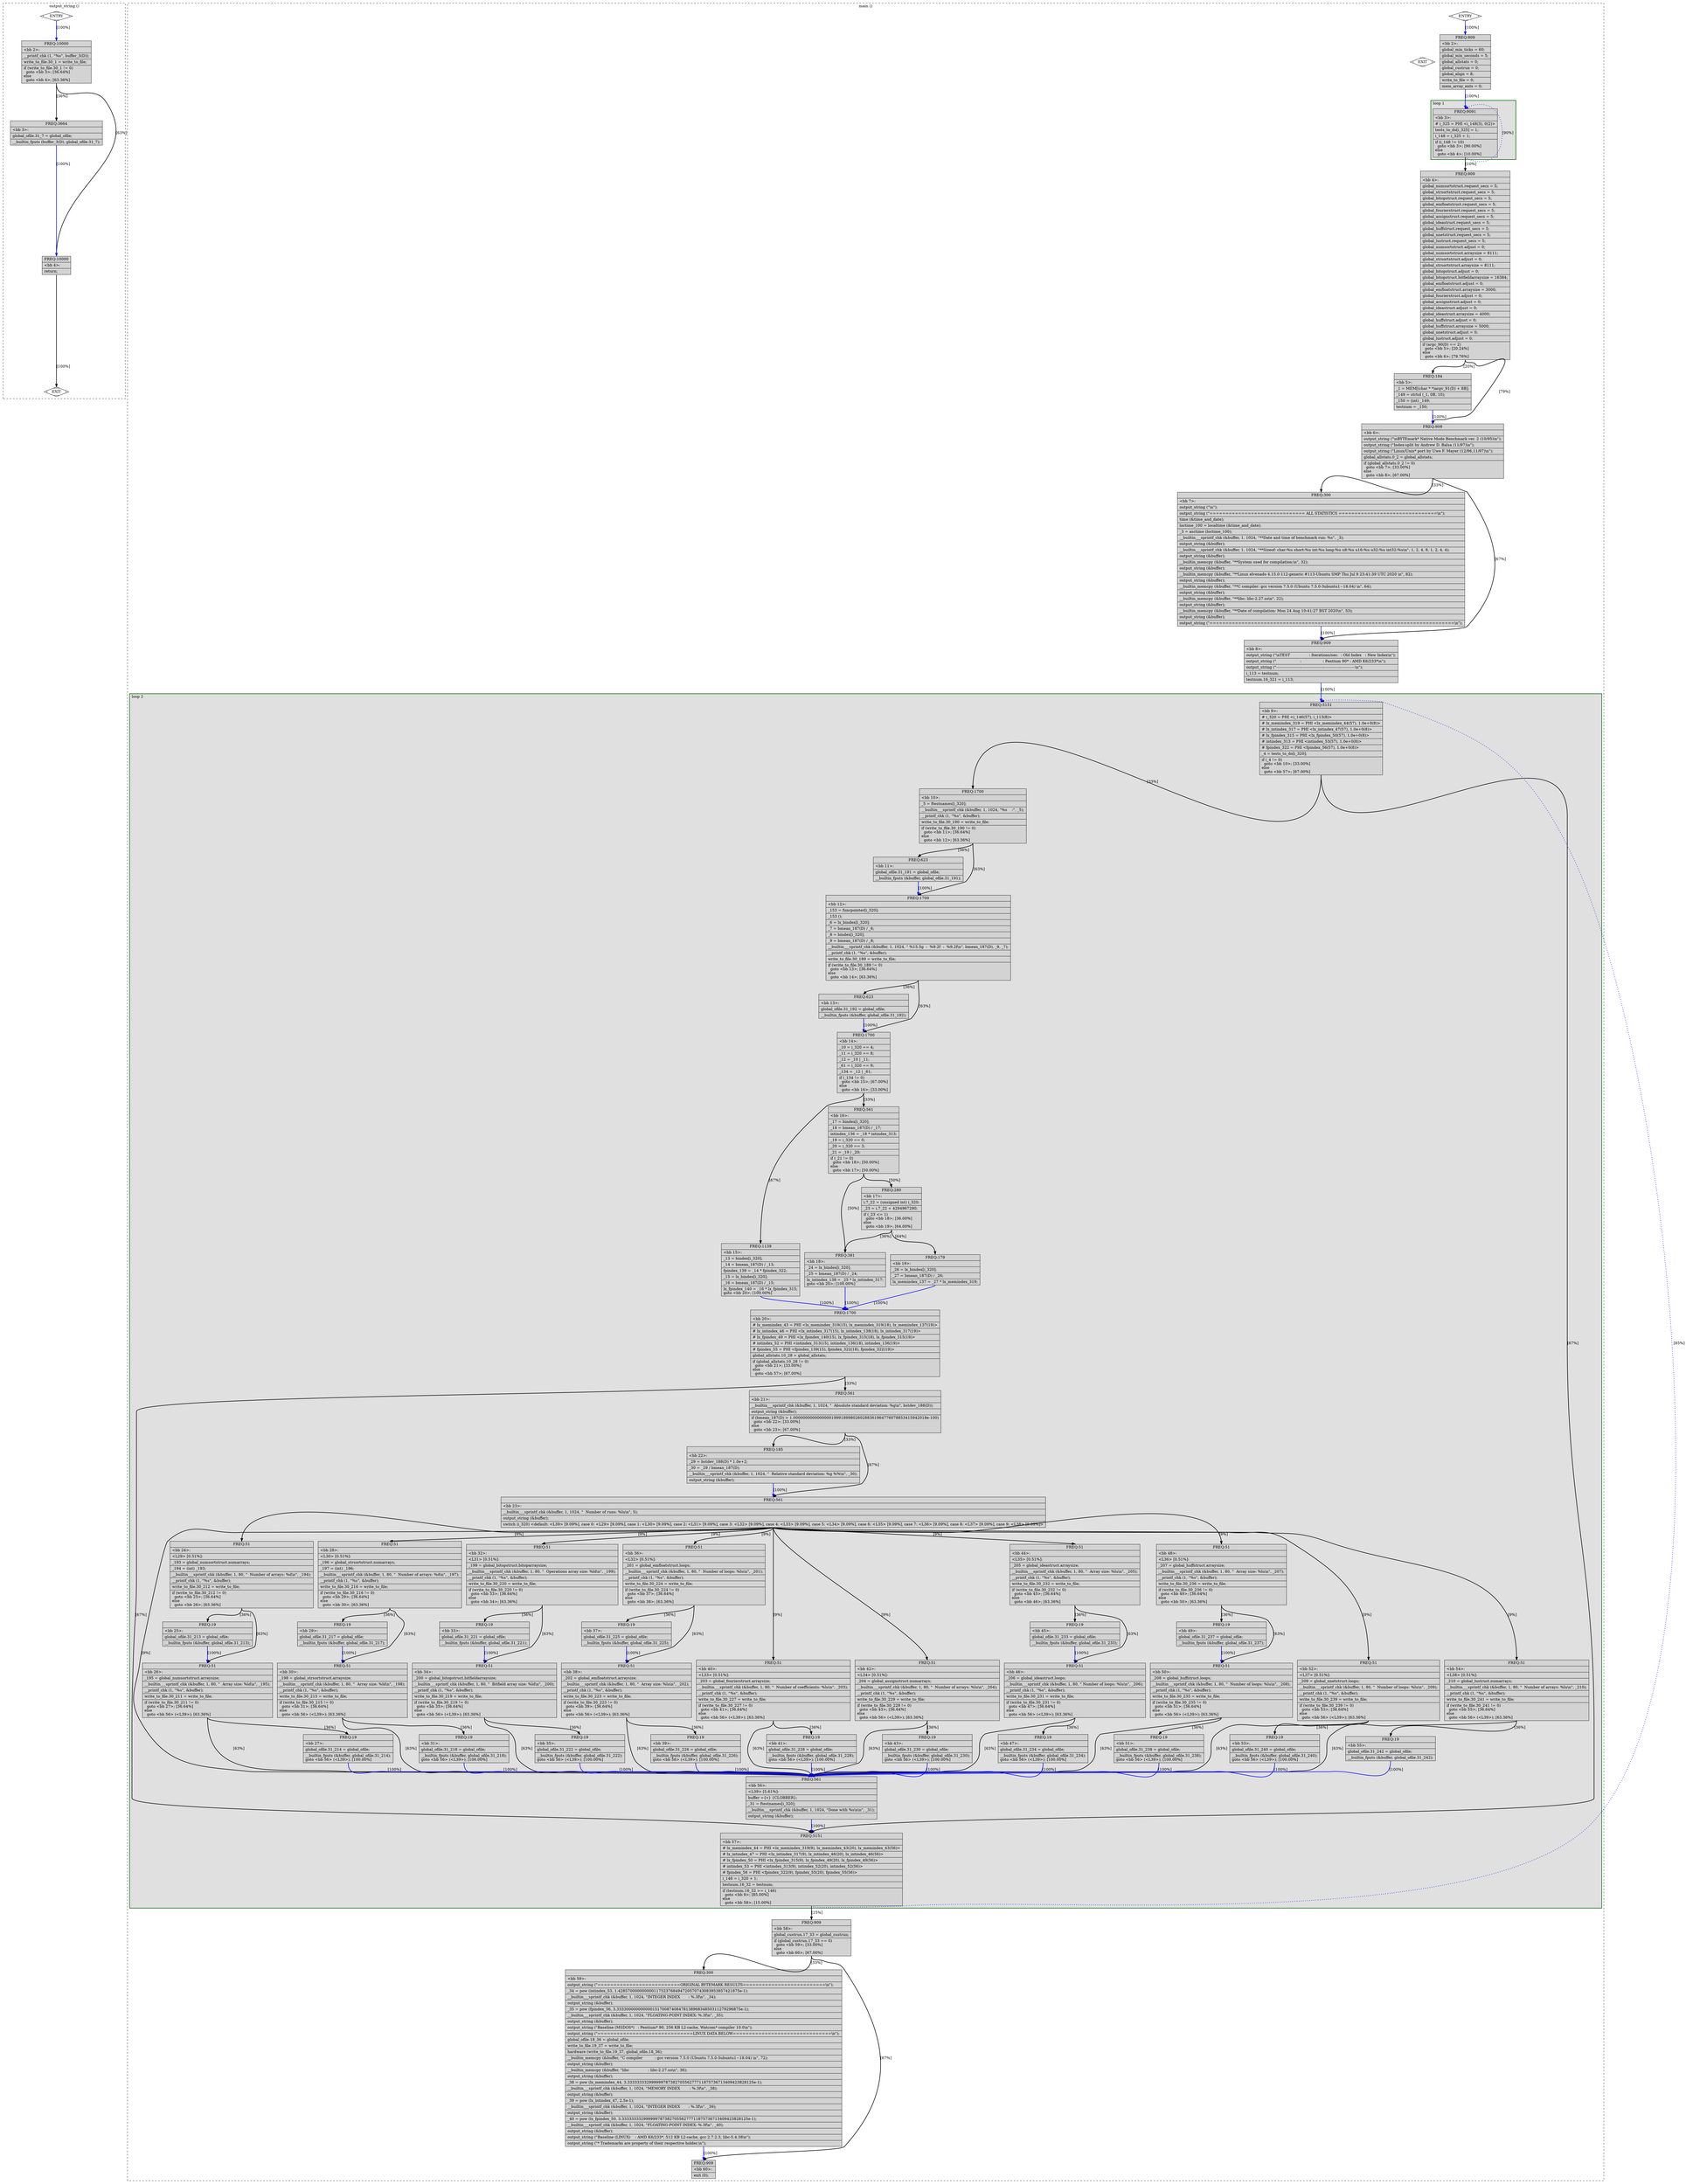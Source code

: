 digraph "nbench0.c.120t.phicprop1" {
overlap=false;
subgraph "cluster_output_string" {
	style="dashed";
	color="black";
	label="output_string ()";
	fn_64_basic_block_0 [shape=Mdiamond,style=filled,fillcolor=white,label="ENTRY"];

	fn_64_basic_block_1 [shape=Mdiamond,style=filled,fillcolor=white,label="EXIT"];

	fn_64_basic_block_2 [shape=record,style=filled,fillcolor=lightgrey,label="{ FREQ:10000 |\<bb\ 2\>:\l\
|__printf_chk\ (1,\ \"%s\",\ buffer_3(D));\l\
|write_to_file.30_1\ =\ write_to_file;\l\
|if\ (write_to_file.30_1\ !=\ 0)\l\
\ \ goto\ \<bb\ 3\>;\ [36.64%]\l\
else\l\
\ \ goto\ \<bb\ 4\>;\ [63.36%]\l\
}"];

	fn_64_basic_block_3 [shape=record,style=filled,fillcolor=lightgrey,label="{ FREQ:3664 |\<bb\ 3\>:\l\
|global_ofile.31_7\ =\ global_ofile;\l\
|__builtin_fputs\ (buffer_3(D),\ global_ofile.31_7);\l\
}"];

	fn_64_basic_block_4 [shape=record,style=filled,fillcolor=lightgrey,label="{ FREQ:10000 |\<bb\ 4\>:\l\
|return;\l\
}"];

	fn_64_basic_block_0:s -> fn_64_basic_block_2:n [style="solid,bold",color=blue,weight=100,constraint=true, label="[100%]"];
	fn_64_basic_block_2:s -> fn_64_basic_block_3:n [style="solid,bold",color=black,weight=10,constraint=true, label="[36%]"];
	fn_64_basic_block_2:s -> fn_64_basic_block_4:n [style="solid,bold",color=black,weight=10,constraint=true, label="[63%]"];
	fn_64_basic_block_3:s -> fn_64_basic_block_4:n [style="solid,bold",color=blue,weight=100,constraint=true, label="[100%]"];
	fn_64_basic_block_4:s -> fn_64_basic_block_1:n [style="solid,bold",color=black,weight=10,constraint=true, label="[100%]"];
	fn_64_basic_block_0:s -> fn_64_basic_block_1:n [style="invis",constraint=true];
}
subgraph "cluster_main" {
	style="dashed";
	color="black";
	label="main ()";
	subgraph cluster_54_2 {
	style="filled";
	color="darkgreen";
	fillcolor="grey88";
	label="loop 2";
	labeljust=l;
	penwidth=2;
	fn_54_basic_block_9 [shape=record,style=filled,fillcolor=lightgrey,label="{ FREQ:5151 |\<bb\ 9\>:\l\
|#\ i_320\ =\ PHI\ \<i_146(57),\ i_113(8)\>\l\
|#\ lx_memindex_319\ =\ PHI\ \<lx_memindex_44(57),\ 1.0e+0(8)\>\l\
|#\ lx_intindex_317\ =\ PHI\ \<lx_intindex_47(57),\ 1.0e+0(8)\>\l\
|#\ lx_fpindex_315\ =\ PHI\ \<lx_fpindex_50(57),\ 1.0e+0(8)\>\l\
|#\ intindex_313\ =\ PHI\ \<intindex_53(57),\ 1.0e+0(8)\>\l\
|#\ fpindex_322\ =\ PHI\ \<fpindex_56(57),\ 1.0e+0(8)\>\l\
|_4\ =\ tests_to_do[i_320];\l\
|if\ (_4\ !=\ 0)\l\
\ \ goto\ \<bb\ 10\>;\ [33.00%]\l\
else\l\
\ \ goto\ \<bb\ 57\>;\ [67.00%]\l\
}"];

	fn_54_basic_block_10 [shape=record,style=filled,fillcolor=lightgrey,label="{ FREQ:1700 |\<bb\ 10\>:\l\
|_5\ =\ ftestnames[i_320];\l\
|__builtin___sprintf_chk\ (&buffer,\ 1,\ 1024,\ \"%s\ \ \ \ :\",\ _5);\l\
|__printf_chk\ (1,\ \"%s\",\ &buffer);\l\
|write_to_file.30_190\ =\ write_to_file;\l\
|if\ (write_to_file.30_190\ !=\ 0)\l\
\ \ goto\ \<bb\ 11\>;\ [36.64%]\l\
else\l\
\ \ goto\ \<bb\ 12\>;\ [63.36%]\l\
}"];

	fn_54_basic_block_57 [shape=record,style=filled,fillcolor=lightgrey,label="{ FREQ:5151 |\<bb\ 57\>:\l\
|#\ lx_memindex_44\ =\ PHI\ \<lx_memindex_319(9),\ lx_memindex_43(20),\ lx_memindex_43(56)\>\l\
|#\ lx_intindex_47\ =\ PHI\ \<lx_intindex_317(9),\ lx_intindex_46(20),\ lx_intindex_46(56)\>\l\
|#\ lx_fpindex_50\ =\ PHI\ \<lx_fpindex_315(9),\ lx_fpindex_49(20),\ lx_fpindex_49(56)\>\l\
|#\ intindex_53\ =\ PHI\ \<intindex_313(9),\ intindex_52(20),\ intindex_52(56)\>\l\
|#\ fpindex_56\ =\ PHI\ \<fpindex_322(9),\ fpindex_55(20),\ fpindex_55(56)\>\l\
|i_146\ =\ i_320\ +\ 1;\l\
|testnum.16_32\ =\ testnum;\l\
|if\ (testnum.16_32\ \>=\ i_146)\l\
\ \ goto\ \<bb\ 9\>;\ [85.00%]\l\
else\l\
\ \ goto\ \<bb\ 58\>;\ [15.00%]\l\
}"];

	fn_54_basic_block_11 [shape=record,style=filled,fillcolor=lightgrey,label="{ FREQ:623 |\<bb\ 11\>:\l\
|global_ofile.31_191\ =\ global_ofile;\l\
|__builtin_fputs\ (&buffer,\ global_ofile.31_191);\l\
}"];

	fn_54_basic_block_12 [shape=record,style=filled,fillcolor=lightgrey,label="{ FREQ:1700 |\<bb\ 12\>:\l\
|_153\ =\ funcpointer[i_320];\l\
|_153\ ();\l\
|_6\ =\ lx_bindex[i_320];\l\
|_7\ =\ bmean_187(D)\ /\ _6;\l\
|_8\ =\ bindex[i_320];\l\
|_9\ =\ bmean_187(D)\ /\ _8;\l\
|__builtin___sprintf_chk\ (&buffer,\ 1,\ 1024,\ \"\ %15.5g\ \ :\ \ %9.2f\ \ :\ \ %9.2f\\n\",\ bmean_187(D),\ _9,\ _7);\l\
|__printf_chk\ (1,\ \"%s\",\ &buffer);\l\
|write_to_file.30_189\ =\ write_to_file;\l\
|if\ (write_to_file.30_189\ !=\ 0)\l\
\ \ goto\ \<bb\ 13\>;\ [36.64%]\l\
else\l\
\ \ goto\ \<bb\ 14\>;\ [63.36%]\l\
}"];

	fn_54_basic_block_13 [shape=record,style=filled,fillcolor=lightgrey,label="{ FREQ:623 |\<bb\ 13\>:\l\
|global_ofile.31_192\ =\ global_ofile;\l\
|__builtin_fputs\ (&buffer,\ global_ofile.31_192);\l\
}"];

	fn_54_basic_block_14 [shape=record,style=filled,fillcolor=lightgrey,label="{ FREQ:1700 |\<bb\ 14\>:\l\
|_10\ =\ i_320\ ==\ 4;\l\
|_11\ =\ i_320\ ==\ 8;\l\
|_12\ =\ _10\ \|\ _11;\l\
|_61\ =\ i_320\ ==\ 9;\l\
|_134\ =\ _12\ \|\ _61;\l\
|if\ (_134\ !=\ 0)\l\
\ \ goto\ \<bb\ 15\>;\ [67.00%]\l\
else\l\
\ \ goto\ \<bb\ 16\>;\ [33.00%]\l\
}"];

	fn_54_basic_block_15 [shape=record,style=filled,fillcolor=lightgrey,label="{ FREQ:1139 |\<bb\ 15\>:\l\
|_13\ =\ bindex[i_320];\l\
|_14\ =\ bmean_187(D)\ /\ _13;\l\
|fpindex_139\ =\ _14\ *\ fpindex_322;\l\
|_15\ =\ lx_bindex[i_320];\l\
|_16\ =\ bmean_187(D)\ /\ _15;\l\
|lx_fpindex_140\ =\ _16\ *\ lx_fpindex_315;\l\
goto\ \<bb\ 20\>;\ [100.00%]\l\
}"];

	fn_54_basic_block_16 [shape=record,style=filled,fillcolor=lightgrey,label="{ FREQ:561 |\<bb\ 16\>:\l\
|_17\ =\ bindex[i_320];\l\
|_18\ =\ bmean_187(D)\ /\ _17;\l\
|intindex_136\ =\ _18\ *\ intindex_313;\l\
|_19\ =\ i_320\ ==\ 0;\l\
|_20\ =\ i_320\ ==\ 3;\l\
|_21\ =\ _19\ \|\ _20;\l\
|if\ (_21\ !=\ 0)\l\
\ \ goto\ \<bb\ 18\>;\ [50.00%]\l\
else\l\
\ \ goto\ \<bb\ 17\>;\ [50.00%]\l\
}"];

	fn_54_basic_block_20 [shape=record,style=filled,fillcolor=lightgrey,label="{ FREQ:1700 |\<bb\ 20\>:\l\
|#\ lx_memindex_43\ =\ PHI\ \<lx_memindex_319(15),\ lx_memindex_319(18),\ lx_memindex_137(19)\>\l\
|#\ lx_intindex_46\ =\ PHI\ \<lx_intindex_317(15),\ lx_intindex_138(18),\ lx_intindex_317(19)\>\l\
|#\ lx_fpindex_49\ =\ PHI\ \<lx_fpindex_140(15),\ lx_fpindex_315(18),\ lx_fpindex_315(19)\>\l\
|#\ intindex_52\ =\ PHI\ \<intindex_313(15),\ intindex_136(18),\ intindex_136(19)\>\l\
|#\ fpindex_55\ =\ PHI\ \<fpindex_139(15),\ fpindex_322(18),\ fpindex_322(19)\>\l\
|global_allstats.10_28\ =\ global_allstats;\l\
|if\ (global_allstats.10_28\ !=\ 0)\l\
\ \ goto\ \<bb\ 21\>;\ [33.00%]\l\
else\l\
\ \ goto\ \<bb\ 57\>;\ [67.00%]\l\
}"];

	fn_54_basic_block_18 [shape=record,style=filled,fillcolor=lightgrey,label="{ FREQ:381 |\<bb\ 18\>:\l\
|_24\ =\ lx_bindex[i_320];\l\
|_25\ =\ bmean_187(D)\ /\ _24;\l\
|lx_intindex_138\ =\ _25\ *\ lx_intindex_317;\l\
goto\ \<bb\ 20\>;\ [100.00%]\l\
}"];

	fn_54_basic_block_17 [shape=record,style=filled,fillcolor=lightgrey,label="{ FREQ:280 |\<bb\ 17\>:\l\
|i.7_22\ =\ (unsigned\ int)\ i_320;\l\
|_23\ =\ i.7_22\ +\ 4294967290;\l\
|if\ (_23\ \<=\ 1)\l\
\ \ goto\ \<bb\ 18\>;\ [36.00%]\l\
else\l\
\ \ goto\ \<bb\ 19\>;\ [64.00%]\l\
}"];

	fn_54_basic_block_21 [shape=record,style=filled,fillcolor=lightgrey,label="{ FREQ:561 |\<bb\ 21\>:\l\
|__builtin___sprintf_chk\ (&buffer,\ 1,\ 1024,\ \"\ \ Absolute\ standard\ deviation:\ %g\\n\",\ bstdev_188(D));\l\
|output_string\ (&buffer);\l\
|if\ (bmean_187(D)\ \>\ 1.00000000000000001999189980260288361964776078853415942018e-100)\l\
\ \ goto\ \<bb\ 22\>;\ [33.00%]\l\
else\l\
\ \ goto\ \<bb\ 23\>;\ [67.00%]\l\
}"];

	fn_54_basic_block_19 [shape=record,style=filled,fillcolor=lightgrey,label="{ FREQ:179 |\<bb\ 19\>:\l\
|_26\ =\ lx_bindex[i_320];\l\
|_27\ =\ bmean_187(D)\ /\ _26;\l\
|lx_memindex_137\ =\ _27\ *\ lx_memindex_319;\l\
}"];

	fn_54_basic_block_22 [shape=record,style=filled,fillcolor=lightgrey,label="{ FREQ:185 |\<bb\ 22\>:\l\
|_29\ =\ bstdev_188(D)\ *\ 1.0e+2;\l\
|_30\ =\ _29\ /\ bmean_187(D);\l\
|__builtin___sprintf_chk\ (&buffer,\ 1,\ 1024,\ \"\ \ Relative\ standard\ deviation:\ %g\ %%\\n\",\ _30);\l\
|output_string\ (&buffer);\l\
}"];

	fn_54_basic_block_23 [shape=record,style=filled,fillcolor=lightgrey,label="{ FREQ:561 |\<bb\ 23\>:\l\
|__builtin___sprintf_chk\ (&buffer,\ 1,\ 1024,\ \"\ \ Number\ of\ runs:\ %lu\\n\",\ 5);\l\
|output_string\ (&buffer);\l\
|switch\ (i_320)\ \<default:\ \<L39\>\ [9.09%],\ case\ 0:\ \<L29\>\ [9.09%],\ case\ 1:\ \<L30\>\ [9.09%],\ case\ 2:\ \<L31\>\ [9.09%],\ case\ 3:\ \<L32\>\ [9.09%],\ case\ 4:\ \<L33\>\ [9.09%],\ case\ 5:\ \<L34\>\ [9.09%],\ case\ 6:\ \<L35\>\ [9.09%],\ case\ 7:\ \<L36\>\ [9.09%],\ case\ 8:\ \<L37\>\ [9.09%],\ case\ 9:\ \<L38\>\ [9.09%]\>\l\
}"];

	fn_54_basic_block_56 [shape=record,style=filled,fillcolor=lightgrey,label="{ FREQ:561 |\<bb\ 56\>:\l\
|\<L39\>\ [5.61%]:\l\
|buffer\ =\{v\}\ \{CLOBBER\};\l\
|_31\ =\ ftestnames[i_320];\l\
|__builtin___sprintf_chk\ (&buffer,\ 1,\ 1024,\ \"Done\ with\ %s\\n\\n\",\ _31);\l\
|output_string\ (&buffer);\l\
}"];

	fn_54_basic_block_24 [shape=record,style=filled,fillcolor=lightgrey,label="{ FREQ:51 |\<bb\ 24\>:\l\
|\<L29\>\ [0.51%]:\l\
|_193\ =\ global_numsortstruct.numarrays;\l\
|_194\ =\ (int)\ _193;\l\
|__builtin___sprintf_chk\ (&buffer,\ 1,\ 80,\ \"\ \ Number\ of\ arrays:\ %d\\n\",\ _194);\l\
|__printf_chk\ (1,\ \"%s\",\ &buffer);\l\
|write_to_file.30_212\ =\ write_to_file;\l\
|if\ (write_to_file.30_212\ !=\ 0)\l\
\ \ goto\ \<bb\ 25\>;\ [36.64%]\l\
else\l\
\ \ goto\ \<bb\ 26\>;\ [63.36%]\l\
}"];

	fn_54_basic_block_28 [shape=record,style=filled,fillcolor=lightgrey,label="{ FREQ:51 |\<bb\ 28\>:\l\
|\<L30\>\ [0.51%]:\l\
|_196\ =\ global_strsortstruct.numarrays;\l\
|_197\ =\ (int)\ _196;\l\
|__builtin___sprintf_chk\ (&buffer,\ 1,\ 80,\ \"\ \ Number\ of\ arrays:\ %d\\n\",\ _197);\l\
|__printf_chk\ (1,\ \"%s\",\ &buffer);\l\
|write_to_file.30_216\ =\ write_to_file;\l\
|if\ (write_to_file.30_216\ !=\ 0)\l\
\ \ goto\ \<bb\ 29\>;\ [36.64%]\l\
else\l\
\ \ goto\ \<bb\ 30\>;\ [63.36%]\l\
}"];

	fn_54_basic_block_32 [shape=record,style=filled,fillcolor=lightgrey,label="{ FREQ:51 |\<bb\ 32\>:\l\
|\<L31\>\ [0.51%]:\l\
|_199\ =\ global_bitopstruct.bitoparraysize;\l\
|__builtin___sprintf_chk\ (&buffer,\ 1,\ 80,\ \"\ \ Operations\ array\ size:\ %ld\\n\",\ _199);\l\
|__printf_chk\ (1,\ \"%s\",\ &buffer);\l\
|write_to_file.30_220\ =\ write_to_file;\l\
|if\ (write_to_file.30_220\ !=\ 0)\l\
\ \ goto\ \<bb\ 33\>;\ [36.64%]\l\
else\l\
\ \ goto\ \<bb\ 34\>;\ [63.36%]\l\
}"];

	fn_54_basic_block_36 [shape=record,style=filled,fillcolor=lightgrey,label="{ FREQ:51 |\<bb\ 36\>:\l\
|\<L32\>\ [0.51%]:\l\
|_201\ =\ global_emfloatstruct.loops;\l\
|__builtin___sprintf_chk\ (&buffer,\ 1,\ 80,\ \"\ \ Number\ of\ loops:\ %lu\\n\",\ _201);\l\
|__printf_chk\ (1,\ \"%s\",\ &buffer);\l\
|write_to_file.30_224\ =\ write_to_file;\l\
|if\ (write_to_file.30_224\ !=\ 0)\l\
\ \ goto\ \<bb\ 37\>;\ [36.64%]\l\
else\l\
\ \ goto\ \<bb\ 38\>;\ [63.36%]\l\
}"];

	fn_54_basic_block_40 [shape=record,style=filled,fillcolor=lightgrey,label="{ FREQ:51 |\<bb\ 40\>:\l\
|\<L33\>\ [0.51%]:\l\
|_203\ =\ global_fourierstruct.arraysize;\l\
|__builtin___sprintf_chk\ (&buffer,\ 1,\ 80,\ \"\ \ Number\ of\ coefficients:\ %lu\\n\",\ _203);\l\
|__printf_chk\ (1,\ \"%s\",\ &buffer);\l\
|write_to_file.30_227\ =\ write_to_file;\l\
|if\ (write_to_file.30_227\ !=\ 0)\l\
\ \ goto\ \<bb\ 41\>;\ [36.64%]\l\
else\l\
\ \ goto\ \<bb\ 56\>\ (\<L39\>);\ [63.36%]\l\
}"];

	fn_54_basic_block_42 [shape=record,style=filled,fillcolor=lightgrey,label="{ FREQ:51 |\<bb\ 42\>:\l\
|\<L34\>\ [0.51%]:\l\
|_204\ =\ global_assignstruct.numarrays;\l\
|__builtin___sprintf_chk\ (&buffer,\ 1,\ 80,\ \"\ \ Number\ of\ arrays:\ %lu\\n\",\ _204);\l\
|__printf_chk\ (1,\ \"%s\",\ &buffer);\l\
|write_to_file.30_229\ =\ write_to_file;\l\
|if\ (write_to_file.30_229\ !=\ 0)\l\
\ \ goto\ \<bb\ 43\>;\ [36.64%]\l\
else\l\
\ \ goto\ \<bb\ 56\>\ (\<L39\>);\ [63.36%]\l\
}"];

	fn_54_basic_block_44 [shape=record,style=filled,fillcolor=lightgrey,label="{ FREQ:51 |\<bb\ 44\>:\l\
|\<L35\>\ [0.51%]:\l\
|_205\ =\ global_ideastruct.arraysize;\l\
|__builtin___sprintf_chk\ (&buffer,\ 1,\ 80,\ \"\ \ Array\ size:\ %lu\\n\",\ _205);\l\
|__printf_chk\ (1,\ \"%s\",\ &buffer);\l\
|write_to_file.30_232\ =\ write_to_file;\l\
|if\ (write_to_file.30_232\ !=\ 0)\l\
\ \ goto\ \<bb\ 45\>;\ [36.64%]\l\
else\l\
\ \ goto\ \<bb\ 46\>;\ [63.36%]\l\
}"];

	fn_54_basic_block_48 [shape=record,style=filled,fillcolor=lightgrey,label="{ FREQ:51 |\<bb\ 48\>:\l\
|\<L36\>\ [0.51%]:\l\
|_207\ =\ global_huffstruct.arraysize;\l\
|__builtin___sprintf_chk\ (&buffer,\ 1,\ 80,\ \"\ \ Array\ size:\ %lu\\n\",\ _207);\l\
|__printf_chk\ (1,\ \"%s\",\ &buffer);\l\
|write_to_file.30_236\ =\ write_to_file;\l\
|if\ (write_to_file.30_236\ !=\ 0)\l\
\ \ goto\ \<bb\ 49\>;\ [36.64%]\l\
else\l\
\ \ goto\ \<bb\ 50\>;\ [63.36%]\l\
}"];

	fn_54_basic_block_52 [shape=record,style=filled,fillcolor=lightgrey,label="{ FREQ:51 |\<bb\ 52\>:\l\
|\<L37\>\ [0.51%]:\l\
|_209\ =\ global_nnetstruct.loops;\l\
|__builtin___sprintf_chk\ (&buffer,\ 1,\ 80,\ \"\ \ Number\ of\ loops:\ %lu\\n\",\ _209);\l\
|__printf_chk\ (1,\ \"%s\",\ &buffer);\l\
|write_to_file.30_239\ =\ write_to_file;\l\
|if\ (write_to_file.30_239\ !=\ 0)\l\
\ \ goto\ \<bb\ 53\>;\ [36.64%]\l\
else\l\
\ \ goto\ \<bb\ 56\>\ (\<L39\>);\ [63.36%]\l\
}"];

	fn_54_basic_block_54 [shape=record,style=filled,fillcolor=lightgrey,label="{ FREQ:51 |\<bb\ 54\>:\l\
|\<L38\>\ [0.51%]:\l\
|_210\ =\ global_lustruct.numarrays;\l\
|__builtin___sprintf_chk\ (&buffer,\ 1,\ 80,\ \"\ \ Number\ of\ arrays:\ %lu\\n\",\ _210);\l\
|__printf_chk\ (1,\ \"%s\",\ &buffer);\l\
|write_to_file.30_241\ =\ write_to_file;\l\
|if\ (write_to_file.30_241\ !=\ 0)\l\
\ \ goto\ \<bb\ 55\>;\ [36.64%]\l\
else\l\
\ \ goto\ \<bb\ 56\>\ (\<L39\>);\ [63.36%]\l\
}"];

	fn_54_basic_block_25 [shape=record,style=filled,fillcolor=lightgrey,label="{ FREQ:19 |\<bb\ 25\>:\l\
|global_ofile.31_213\ =\ global_ofile;\l\
|__builtin_fputs\ (&buffer,\ global_ofile.31_213);\l\
}"];

	fn_54_basic_block_26 [shape=record,style=filled,fillcolor=lightgrey,label="{ FREQ:51 |\<bb\ 26\>:\l\
|_195\ =\ global_numsortstruct.arraysize;\l\
|__builtin___sprintf_chk\ (&buffer,\ 1,\ 80,\ \"\ \ Array\ size:\ %ld\\n\",\ _195);\l\
|__printf_chk\ (1,\ \"%s\",\ &buffer);\l\
|write_to_file.30_211\ =\ write_to_file;\l\
|if\ (write_to_file.30_211\ !=\ 0)\l\
\ \ goto\ \<bb\ 27\>;\ [36.64%]\l\
else\l\
\ \ goto\ \<bb\ 56\>\ (\<L39\>);\ [63.36%]\l\
}"];

	fn_54_basic_block_29 [shape=record,style=filled,fillcolor=lightgrey,label="{ FREQ:19 |\<bb\ 29\>:\l\
|global_ofile.31_217\ =\ global_ofile;\l\
|__builtin_fputs\ (&buffer,\ global_ofile.31_217);\l\
}"];

	fn_54_basic_block_30 [shape=record,style=filled,fillcolor=lightgrey,label="{ FREQ:51 |\<bb\ 30\>:\l\
|_198\ =\ global_strsortstruct.arraysize;\l\
|__builtin___sprintf_chk\ (&buffer,\ 1,\ 80,\ \"\ \ Array\ size:\ %ld\\n\",\ _198);\l\
|__printf_chk\ (1,\ \"%s\",\ &buffer);\l\
|write_to_file.30_215\ =\ write_to_file;\l\
|if\ (write_to_file.30_215\ !=\ 0)\l\
\ \ goto\ \<bb\ 31\>;\ [36.64%]\l\
else\l\
\ \ goto\ \<bb\ 56\>\ (\<L39\>);\ [63.36%]\l\
}"];

	fn_54_basic_block_33 [shape=record,style=filled,fillcolor=lightgrey,label="{ FREQ:19 |\<bb\ 33\>:\l\
|global_ofile.31_221\ =\ global_ofile;\l\
|__builtin_fputs\ (&buffer,\ global_ofile.31_221);\l\
}"];

	fn_54_basic_block_34 [shape=record,style=filled,fillcolor=lightgrey,label="{ FREQ:51 |\<bb\ 34\>:\l\
|_200\ =\ global_bitopstruct.bitfieldarraysize;\l\
|__builtin___sprintf_chk\ (&buffer,\ 1,\ 80,\ \"\ \ Bitfield\ array\ size:\ %ld\\n\",\ _200);\l\
|__printf_chk\ (1,\ \"%s\",\ &buffer);\l\
|write_to_file.30_219\ =\ write_to_file;\l\
|if\ (write_to_file.30_219\ !=\ 0)\l\
\ \ goto\ \<bb\ 35\>;\ [36.64%]\l\
else\l\
\ \ goto\ \<bb\ 56\>\ (\<L39\>);\ [63.36%]\l\
}"];

	fn_54_basic_block_37 [shape=record,style=filled,fillcolor=lightgrey,label="{ FREQ:19 |\<bb\ 37\>:\l\
|global_ofile.31_225\ =\ global_ofile;\l\
|__builtin_fputs\ (&buffer,\ global_ofile.31_225);\l\
}"];

	fn_54_basic_block_38 [shape=record,style=filled,fillcolor=lightgrey,label="{ FREQ:51 |\<bb\ 38\>:\l\
|_202\ =\ global_emfloatstruct.arraysize;\l\
|__builtin___sprintf_chk\ (&buffer,\ 1,\ 80,\ \"\ \ Array\ size:\ %lu\\n\",\ _202);\l\
|__printf_chk\ (1,\ \"%s\",\ &buffer);\l\
|write_to_file.30_223\ =\ write_to_file;\l\
|if\ (write_to_file.30_223\ !=\ 0)\l\
\ \ goto\ \<bb\ 39\>;\ [36.64%]\l\
else\l\
\ \ goto\ \<bb\ 56\>\ (\<L39\>);\ [63.36%]\l\
}"];

	fn_54_basic_block_41 [shape=record,style=filled,fillcolor=lightgrey,label="{ FREQ:19 |\<bb\ 41\>:\l\
|global_ofile.31_228\ =\ global_ofile;\l\
|__builtin_fputs\ (&buffer,\ global_ofile.31_228);\l\
goto\ \<bb\ 56\>\ (\<L39\>);\ [100.00%]\l\
}"];

	fn_54_basic_block_43 [shape=record,style=filled,fillcolor=lightgrey,label="{ FREQ:19 |\<bb\ 43\>:\l\
|global_ofile.31_230\ =\ global_ofile;\l\
|__builtin_fputs\ (&buffer,\ global_ofile.31_230);\l\
goto\ \<bb\ 56\>\ (\<L39\>);\ [100.00%]\l\
}"];

	fn_54_basic_block_45 [shape=record,style=filled,fillcolor=lightgrey,label="{ FREQ:19 |\<bb\ 45\>:\l\
|global_ofile.31_233\ =\ global_ofile;\l\
|__builtin_fputs\ (&buffer,\ global_ofile.31_233);\l\
}"];

	fn_54_basic_block_46 [shape=record,style=filled,fillcolor=lightgrey,label="{ FREQ:51 |\<bb\ 46\>:\l\
|_206\ =\ global_ideastruct.loops;\l\
|__builtin___sprintf_chk\ (&buffer,\ 1,\ 80,\ \"\ Number\ of\ loops:\ %lu\\n\",\ _206);\l\
|__printf_chk\ (1,\ \"%s\",\ &buffer);\l\
|write_to_file.30_231\ =\ write_to_file;\l\
|if\ (write_to_file.30_231\ !=\ 0)\l\
\ \ goto\ \<bb\ 47\>;\ [36.64%]\l\
else\l\
\ \ goto\ \<bb\ 56\>\ (\<L39\>);\ [63.36%]\l\
}"];

	fn_54_basic_block_49 [shape=record,style=filled,fillcolor=lightgrey,label="{ FREQ:19 |\<bb\ 49\>:\l\
|global_ofile.31_237\ =\ global_ofile;\l\
|__builtin_fputs\ (&buffer,\ global_ofile.31_237);\l\
}"];

	fn_54_basic_block_50 [shape=record,style=filled,fillcolor=lightgrey,label="{ FREQ:51 |\<bb\ 50\>:\l\
|_208\ =\ global_huffstruct.loops;\l\
|__builtin___sprintf_chk\ (&buffer,\ 1,\ 80,\ \"\ \ Number\ of\ loops:\ %lu\\n\",\ _208);\l\
|__printf_chk\ (1,\ \"%s\",\ &buffer);\l\
|write_to_file.30_235\ =\ write_to_file;\l\
|if\ (write_to_file.30_235\ !=\ 0)\l\
\ \ goto\ \<bb\ 51\>;\ [36.64%]\l\
else\l\
\ \ goto\ \<bb\ 56\>\ (\<L39\>);\ [63.36%]\l\
}"];

	fn_54_basic_block_53 [shape=record,style=filled,fillcolor=lightgrey,label="{ FREQ:19 |\<bb\ 53\>:\l\
|global_ofile.31_240\ =\ global_ofile;\l\
|__builtin_fputs\ (&buffer,\ global_ofile.31_240);\l\
goto\ \<bb\ 56\>\ (\<L39\>);\ [100.00%]\l\
}"];

	fn_54_basic_block_55 [shape=record,style=filled,fillcolor=lightgrey,label="{ FREQ:19 |\<bb\ 55\>:\l\
|global_ofile.31_242\ =\ global_ofile;\l\
|__builtin_fputs\ (&buffer,\ global_ofile.31_242);\l\
}"];

	fn_54_basic_block_27 [shape=record,style=filled,fillcolor=lightgrey,label="{ FREQ:19 |\<bb\ 27\>:\l\
|global_ofile.31_214\ =\ global_ofile;\l\
|__builtin_fputs\ (&buffer,\ global_ofile.31_214);\l\
goto\ \<bb\ 56\>\ (\<L39\>);\ [100.00%]\l\
}"];

	fn_54_basic_block_31 [shape=record,style=filled,fillcolor=lightgrey,label="{ FREQ:19 |\<bb\ 31\>:\l\
|global_ofile.31_218\ =\ global_ofile;\l\
|__builtin_fputs\ (&buffer,\ global_ofile.31_218);\l\
goto\ \<bb\ 56\>\ (\<L39\>);\ [100.00%]\l\
}"];

	fn_54_basic_block_35 [shape=record,style=filled,fillcolor=lightgrey,label="{ FREQ:19 |\<bb\ 35\>:\l\
|global_ofile.31_222\ =\ global_ofile;\l\
|__builtin_fputs\ (&buffer,\ global_ofile.31_222);\l\
goto\ \<bb\ 56\>\ (\<L39\>);\ [100.00%]\l\
}"];

	fn_54_basic_block_39 [shape=record,style=filled,fillcolor=lightgrey,label="{ FREQ:19 |\<bb\ 39\>:\l\
|global_ofile.31_226\ =\ global_ofile;\l\
|__builtin_fputs\ (&buffer,\ global_ofile.31_226);\l\
goto\ \<bb\ 56\>\ (\<L39\>);\ [100.00%]\l\
}"];

	fn_54_basic_block_47 [shape=record,style=filled,fillcolor=lightgrey,label="{ FREQ:19 |\<bb\ 47\>:\l\
|global_ofile.31_234\ =\ global_ofile;\l\
|__builtin_fputs\ (&buffer,\ global_ofile.31_234);\l\
goto\ \<bb\ 56\>\ (\<L39\>);\ [100.00%]\l\
}"];

	fn_54_basic_block_51 [shape=record,style=filled,fillcolor=lightgrey,label="{ FREQ:19 |\<bb\ 51\>:\l\
|global_ofile.31_238\ =\ global_ofile;\l\
|__builtin_fputs\ (&buffer,\ global_ofile.31_238);\l\
goto\ \<bb\ 56\>\ (\<L39\>);\ [100.00%]\l\
}"];

	}
	subgraph cluster_54_1 {
	style="filled";
	color="darkgreen";
	fillcolor="grey88";
	label="loop 1";
	labeljust=l;
	penwidth=2;
	fn_54_basic_block_3 [shape=record,style=filled,fillcolor=lightgrey,label="{ FREQ:9091 |\<bb\ 3\>:\l\
|#\ i_325\ =\ PHI\ \<i_148(3),\ 0(2)\>\l\
|tests_to_do[i_325]\ =\ 1;\l\
|i_148\ =\ i_325\ +\ 1;\l\
|if\ (i_148\ !=\ 10)\l\
\ \ goto\ \<bb\ 3\>;\ [90.00%]\l\
else\l\
\ \ goto\ \<bb\ 4\>;\ [10.00%]\l\
}"];

	}
	fn_54_basic_block_0 [shape=Mdiamond,style=filled,fillcolor=white,label="ENTRY"];

	fn_54_basic_block_1 [shape=Mdiamond,style=filled,fillcolor=white,label="EXIT"];

	fn_54_basic_block_2 [shape=record,style=filled,fillcolor=lightgrey,label="{ FREQ:909 |\<bb\ 2\>:\l\
|global_min_ticks\ =\ 60;\l\
|global_min_seconds\ =\ 5;\l\
|global_allstats\ =\ 0;\l\
|global_custrun\ =\ 0;\l\
|global_align\ =\ 8;\l\
|write_to_file\ =\ 0;\l\
|mem_array_ents\ =\ 0;\l\
}"];

	fn_54_basic_block_4 [shape=record,style=filled,fillcolor=lightgrey,label="{ FREQ:909 |\<bb\ 4\>:\l\
|global_numsortstruct.request_secs\ =\ 5;\l\
|global_strsortstruct.request_secs\ =\ 5;\l\
|global_bitopstruct.request_secs\ =\ 5;\l\
|global_emfloatstruct.request_secs\ =\ 5;\l\
|global_fourierstruct.request_secs\ =\ 5;\l\
|global_assignstruct.request_secs\ =\ 5;\l\
|global_ideastruct.request_secs\ =\ 5;\l\
|global_huffstruct.request_secs\ =\ 5;\l\
|global_nnetstruct.request_secs\ =\ 5;\l\
|global_lustruct.request_secs\ =\ 5;\l\
|global_numsortstruct.adjust\ =\ 0;\l\
|global_numsortstruct.arraysize\ =\ 8111;\l\
|global_strsortstruct.adjust\ =\ 0;\l\
|global_strsortstruct.arraysize\ =\ 8111;\l\
|global_bitopstruct.adjust\ =\ 0;\l\
|global_bitopstruct.bitfieldarraysize\ =\ 16384;\l\
|global_emfloatstruct.adjust\ =\ 0;\l\
|global_emfloatstruct.arraysize\ =\ 3000;\l\
|global_fourierstruct.adjust\ =\ 0;\l\
|global_assignstruct.adjust\ =\ 0;\l\
|global_ideastruct.adjust\ =\ 0;\l\
|global_ideastruct.arraysize\ =\ 4000;\l\
|global_huffstruct.adjust\ =\ 0;\l\
|global_huffstruct.arraysize\ =\ 5000;\l\
|global_nnetstruct.adjust\ =\ 0;\l\
|global_lustruct.adjust\ =\ 0;\l\
|if\ (argc_90(D)\ ==\ 2)\l\
\ \ goto\ \<bb\ 5\>;\ [20.24%]\l\
else\l\
\ \ goto\ \<bb\ 6\>;\ [79.76%]\l\
}"];

	fn_54_basic_block_5 [shape=record,style=filled,fillcolor=lightgrey,label="{ FREQ:184 |\<bb\ 5\>:\l\
|_1\ =\ MEM[(char\ *\ *)argv_91(D)\ +\ 8B];\l\
|_149\ =\ strtol\ (_1,\ 0B,\ 10);\l\
|_150\ =\ (int)\ _149;\l\
|testnum\ =\ _150;\l\
}"];

	fn_54_basic_block_6 [shape=record,style=filled,fillcolor=lightgrey,label="{ FREQ:909 |\<bb\ 6\>:\l\
|output_string\ (\"\\nBYTEmark*\ Native\ Mode\ Benchmark\ ver.\ 2\ (10/95)\\n\");\l\
|output_string\ (\"Index-split\ by\ Andrew\ D.\ Balsa\ (11/97)\\n\");\l\
|output_string\ (\"Linux/Unix*\ port\ by\ Uwe\ F.\ Mayer\ (12/96,11/97)\\n\");\l\
|global_allstats.0_2\ =\ global_allstats;\l\
|if\ (global_allstats.0_2\ !=\ 0)\l\
\ \ goto\ \<bb\ 7\>;\ [33.00%]\l\
else\l\
\ \ goto\ \<bb\ 8\>;\ [67.00%]\l\
}"];

	fn_54_basic_block_7 [shape=record,style=filled,fillcolor=lightgrey,label="{ FREQ:300 |\<bb\ 7\>:\l\
|output_string\ (\"\\n\");\l\
|output_string\ (\"==============================\ ALL\ STATISTICS\ ===============================\\n\");\l\
|time\ (&time_and_date);\l\
|loctime_100\ =\ localtime\ (&time_and_date);\l\
|_3\ =\ asctime\ (loctime_100);\l\
|__builtin___sprintf_chk\ (&buffer,\ 1,\ 1024,\ \"**Date\ and\ time\ of\ benchmark\ run:\ %s\",\ _3);\l\
|output_string\ (&buffer);\l\
|__builtin___sprintf_chk\ (&buffer,\ 1,\ 1024,\ \"**Sizeof:\ char:%u\ short:%u\ int:%u\ long:%u\ u8:%u\ u16:%u\ u32:%u\ int32:%u\\n\",\ 1,\ 2,\ 4,\ 8,\ 1,\ 2,\ 4,\ 4);\l\
|output_string\ (&buffer);\l\
|__builtin_memcpy\ (&buffer,\ \"**System\ used\ for\ compilation:\\n\",\ 32);\l\
|output_string\ (&buffer);\l\
|__builtin_memcpy\ (&buffer,\ \"**Linux\ elvenado\ 4.15.0-112-generic\ #113-Ubuntu\ SMP\ Thu\ Jul\ 9\ 23:41:39\ UTC\ 2020\ \\n\",\ 82);\l\
|output_string\ (&buffer);\l\
|__builtin_memcpy\ (&buffer,\ \"**C\ compiler:\ gcc\ version\ 7.5.0\ (Ubuntu\ 7.5.0-3ubuntu1~18.04)\ \\n\",\ 64);\l\
|output_string\ (&buffer);\l\
|__builtin_memcpy\ (&buffer,\ \"**libc:\ libc-2.27.so\\n\",\ 22);\l\
|output_string\ (&buffer);\l\
|__builtin_memcpy\ (&buffer,\ \"**Date\ of\ compilation:\ Mon\ 24\ Aug\ 10:41:27\ BST\ 2020\\n\",\ 53);\l\
|output_string\ (&buffer);\l\
|output_string\ (\"=============================================================================\\n\");\l\
}"];

	fn_54_basic_block_8 [shape=record,style=filled,fillcolor=lightgrey,label="{ FREQ:909 |\<bb\ 8\>:\l\
|output_string\ (\"\\nTEST\ \ \ \ \ \ \ \ \ \ \ \ \ \ \ \ :\ Iterations/sec.\ \ :\ Old\ Index\ \ \ :\ New\ Index\\n\");\l\
|output_string\ (\"\ \ \ \ \ \ \ \ \ \ \ \ \ \ \ \ \ \ \ \ :\ \ \ \ \ \ \ \ \ \ \ \ \ \ \ \ \ \ :\ Pentium\ 90*\ :\ AMD\ K6/233*\\n\");\l\
|output_string\ (\"--------------------:------------------:-------------:------------\\n\");\l\
|i_113\ =\ testnum;\l\
|testnum.16_321\ =\ i_113;\l\
}"];

	fn_54_basic_block_58 [shape=record,style=filled,fillcolor=lightgrey,label="{ FREQ:909 |\<bb\ 58\>:\l\
|global_custrun.17_33\ =\ global_custrun;\l\
|if\ (global_custrun.17_33\ ==\ 0)\l\
\ \ goto\ \<bb\ 59\>;\ [33.00%]\l\
else\l\
\ \ goto\ \<bb\ 60\>;\ [67.00%]\l\
}"];

	fn_54_basic_block_59 [shape=record,style=filled,fillcolor=lightgrey,label="{ FREQ:300 |\<bb\ 59\>:\l\
|output_string\ (\"==========================ORIGINAL\ BYTEMARK\ RESULTS==========================\\n\");\l\
|_34\ =\ pow\ (intindex_53,\ 1.428570000000000117523768494720570743083953857421875e-1);\l\
|__builtin___sprintf_chk\ (&buffer,\ 1,\ 1024,\ \"INTEGER\ INDEX\ \ \ \ \ \ \ :\ %.3f\\n\",\ _34);\l\
|output_string\ (&buffer);\l\
|_35\ =\ pow\ (fpindex_56,\ 3.3333000000000001517008740847813896834850311279296875e-1);\l\
|__builtin___sprintf_chk\ (&buffer,\ 1,\ 1024,\ \"FLOATING-POINT\ INDEX:\ %.3f\\n\",\ _35);\l\
|output_string\ (&buffer);\l\
|output_string\ (\"Baseline\ (MSDOS*)\ \ \ :\ Pentium*\ 90,\ 256\ KB\ L2-cache,\ Watcom*\ compiler\ 10.0\\n\");\l\
|output_string\ (\"==============================LINUX\ DATA\ BELOW===============================\\n\");\l\
|global_ofile.18_36\ =\ global_ofile;\l\
|write_to_file.19_37\ =\ write_to_file;\l\
|hardware\ (write_to_file.19_37,\ global_ofile.18_36);\l\
|__builtin_memcpy\ (&buffer,\ \"C\ compiler\ \ \ \ \ \ \ \ \ \ :\ gcc\ version\ 7.5.0\ (Ubuntu\ 7.5.0-3ubuntu1~18.04)\ \\n\",\ 72);\l\
|output_string\ (&buffer);\l\
|__builtin_memcpy\ (&buffer,\ \"libc\ \ \ \ \ \ \ \ \ \ \ \ \ \ \ \ :\ libc-2.27.so\\n\",\ 36);\l\
|output_string\ (&buffer);\l\
|_38\ =\ pow\ (lx_memindex_44,\ 3.33333333299999978738270556277711875736713409423828125e-1);\l\
|__builtin___sprintf_chk\ (&buffer,\ 1,\ 1024,\ \"MEMORY\ INDEX\ \ \ \ \ \ \ \ :\ %.3f\\n\",\ _38);\l\
|output_string\ (&buffer);\l\
|_39\ =\ pow\ (lx_intindex_47,\ 2.5e-1);\l\
|__builtin___sprintf_chk\ (&buffer,\ 1,\ 1024,\ \"INTEGER\ INDEX\ \ \ \ \ \ \ :\ %.3f\\n\",\ _39);\l\
|output_string\ (&buffer);\l\
|_40\ =\ pow\ (lx_fpindex_50,\ 3.33333333299999978738270556277711875736713409423828125e-1);\l\
|__builtin___sprintf_chk\ (&buffer,\ 1,\ 1024,\ \"FLOATING-POINT\ INDEX:\ %.3f\\n\",\ _40);\l\
|output_string\ (&buffer);\l\
|output_string\ (\"Baseline\ (LINUX)\ \ \ \ :\ AMD\ K6/233*,\ 512\ KB\ L2-cache,\ gcc\ 2.7.2.3,\ libc-5.4.38\\n\");\l\
|output_string\ (\"*\ Trademarks\ are\ property\ of\ their\ respective\ holder.\\n\");\l\
}"];

	fn_54_basic_block_60 [shape=record,style=filled,fillcolor=lightgrey,label="{ FREQ:909 |\<bb\ 60\>:\l\
|exit\ (0);\l\
}"];

	fn_54_basic_block_0:s -> fn_54_basic_block_2:n [style="solid,bold",color=blue,weight=100,constraint=true, label="[100%]"];
	fn_54_basic_block_2:s -> fn_54_basic_block_3:n [style="solid,bold",color=blue,weight=100,constraint=true, label="[100%]"];
	fn_54_basic_block_3:s -> fn_54_basic_block_3:n [style="dotted,bold",color=blue,weight=10,constraint=false, label="[90%]"];
	fn_54_basic_block_3:s -> fn_54_basic_block_4:n [style="solid,bold",color=black,weight=10,constraint=true, label="[10%]"];
	fn_54_basic_block_4:s -> fn_54_basic_block_5:n [style="solid,bold",color=black,weight=10,constraint=true, label="[20%]"];
	fn_54_basic_block_4:s -> fn_54_basic_block_6:n [style="solid,bold",color=black,weight=10,constraint=true, label="[79%]"];
	fn_54_basic_block_5:s -> fn_54_basic_block_6:n [style="solid,bold",color=blue,weight=100,constraint=true, label="[100%]"];
	fn_54_basic_block_6:s -> fn_54_basic_block_7:n [style="solid,bold",color=black,weight=10,constraint=true, label="[33%]"];
	fn_54_basic_block_6:s -> fn_54_basic_block_8:n [style="solid,bold",color=black,weight=10,constraint=true, label="[67%]"];
	fn_54_basic_block_7:s -> fn_54_basic_block_8:n [style="solid,bold",color=blue,weight=100,constraint=true, label="[100%]"];
	fn_54_basic_block_8:s -> fn_54_basic_block_9:n [style="solid,bold",color=blue,weight=100,constraint=true, label="[100%]"];
	fn_54_basic_block_9:s -> fn_54_basic_block_10:n [style="solid,bold",color=black,weight=10,constraint=true, label="[33%]"];
	fn_54_basic_block_9:s -> fn_54_basic_block_57:n [style="solid,bold",color=black,weight=10,constraint=true, label="[67%]"];
	fn_54_basic_block_10:s -> fn_54_basic_block_11:n [style="solid,bold",color=black,weight=10,constraint=true, label="[36%]"];
	fn_54_basic_block_10:s -> fn_54_basic_block_12:n [style="solid,bold",color=black,weight=10,constraint=true, label="[63%]"];
	fn_54_basic_block_11:s -> fn_54_basic_block_12:n [style="solid,bold",color=blue,weight=100,constraint=true, label="[100%]"];
	fn_54_basic_block_12:s -> fn_54_basic_block_13:n [style="solid,bold",color=black,weight=10,constraint=true, label="[36%]"];
	fn_54_basic_block_12:s -> fn_54_basic_block_14:n [style="solid,bold",color=black,weight=10,constraint=true, label="[63%]"];
	fn_54_basic_block_13:s -> fn_54_basic_block_14:n [style="solid,bold",color=blue,weight=100,constraint=true, label="[100%]"];
	fn_54_basic_block_14:s -> fn_54_basic_block_15:n [style="solid,bold",color=black,weight=10,constraint=true, label="[67%]"];
	fn_54_basic_block_14:s -> fn_54_basic_block_16:n [style="solid,bold",color=black,weight=10,constraint=true, label="[33%]"];
	fn_54_basic_block_15:s -> fn_54_basic_block_20:n [style="solid,bold",color=blue,weight=100,constraint=true, label="[100%]"];
	fn_54_basic_block_16:s -> fn_54_basic_block_18:n [style="solid,bold",color=black,weight=10,constraint=true, label="[50%]"];
	fn_54_basic_block_16:s -> fn_54_basic_block_17:n [style="solid,bold",color=black,weight=10,constraint=true, label="[50%]"];
	fn_54_basic_block_17:s -> fn_54_basic_block_18:n [style="solid,bold",color=black,weight=10,constraint=true, label="[36%]"];
	fn_54_basic_block_17:s -> fn_54_basic_block_19:n [style="solid,bold",color=black,weight=10,constraint=true, label="[64%]"];
	fn_54_basic_block_18:s -> fn_54_basic_block_20:n [style="solid,bold",color=blue,weight=100,constraint=true, label="[100%]"];
	fn_54_basic_block_19:s -> fn_54_basic_block_20:n [style="solid,bold",color=blue,weight=100,constraint=true, label="[100%]"];
	fn_54_basic_block_20:s -> fn_54_basic_block_21:n [style="solid,bold",color=black,weight=10,constraint=true, label="[33%]"];
	fn_54_basic_block_20:s -> fn_54_basic_block_57:n [style="solid,bold",color=black,weight=10,constraint=true, label="[67%]"];
	fn_54_basic_block_21:s -> fn_54_basic_block_22:n [style="solid,bold",color=black,weight=10,constraint=true, label="[33%]"];
	fn_54_basic_block_21:s -> fn_54_basic_block_23:n [style="solid,bold",color=black,weight=10,constraint=true, label="[67%]"];
	fn_54_basic_block_22:s -> fn_54_basic_block_23:n [style="solid,bold",color=blue,weight=100,constraint=true, label="[100%]"];
	fn_54_basic_block_23:s -> fn_54_basic_block_56:n [style="solid,bold",color=black,weight=10,constraint=true, label="[9%]"];
	fn_54_basic_block_23:s -> fn_54_basic_block_24:n [style="solid,bold",color=black,weight=10,constraint=true, label="[9%]"];
	fn_54_basic_block_23:s -> fn_54_basic_block_28:n [style="solid,bold",color=black,weight=10,constraint=true, label="[9%]"];
	fn_54_basic_block_23:s -> fn_54_basic_block_32:n [style="solid,bold",color=black,weight=10,constraint=true, label="[9%]"];
	fn_54_basic_block_23:s -> fn_54_basic_block_36:n [style="solid,bold",color=black,weight=10,constraint=true, label="[9%]"];
	fn_54_basic_block_23:s -> fn_54_basic_block_40:n [style="solid,bold",color=black,weight=10,constraint=true, label="[9%]"];
	fn_54_basic_block_23:s -> fn_54_basic_block_42:n [style="solid,bold",color=black,weight=10,constraint=true, label="[9%]"];
	fn_54_basic_block_23:s -> fn_54_basic_block_44:n [style="solid,bold",color=black,weight=10,constraint=true, label="[9%]"];
	fn_54_basic_block_23:s -> fn_54_basic_block_48:n [style="solid,bold",color=black,weight=10,constraint=true, label="[9%]"];
	fn_54_basic_block_23:s -> fn_54_basic_block_52:n [style="solid,bold",color=black,weight=10,constraint=true, label="[9%]"];
	fn_54_basic_block_23:s -> fn_54_basic_block_54:n [style="solid,bold",color=black,weight=10,constraint=true, label="[9%]"];
	fn_54_basic_block_24:s -> fn_54_basic_block_25:n [style="solid,bold",color=black,weight=10,constraint=true, label="[36%]"];
	fn_54_basic_block_24:s -> fn_54_basic_block_26:n [style="solid,bold",color=black,weight=10,constraint=true, label="[63%]"];
	fn_54_basic_block_25:s -> fn_54_basic_block_26:n [style="solid,bold",color=blue,weight=100,constraint=true, label="[100%]"];
	fn_54_basic_block_26:s -> fn_54_basic_block_27:n [style="solid,bold",color=black,weight=10,constraint=true, label="[36%]"];
	fn_54_basic_block_26:s -> fn_54_basic_block_56:n [style="solid,bold",color=black,weight=10,constraint=true, label="[63%]"];
	fn_54_basic_block_27:s -> fn_54_basic_block_56:n [style="solid,bold",color=blue,weight=100,constraint=true, label="[100%]"];
	fn_54_basic_block_28:s -> fn_54_basic_block_29:n [style="solid,bold",color=black,weight=10,constraint=true, label="[36%]"];
	fn_54_basic_block_28:s -> fn_54_basic_block_30:n [style="solid,bold",color=black,weight=10,constraint=true, label="[63%]"];
	fn_54_basic_block_29:s -> fn_54_basic_block_30:n [style="solid,bold",color=blue,weight=100,constraint=true, label="[100%]"];
	fn_54_basic_block_30:s -> fn_54_basic_block_31:n [style="solid,bold",color=black,weight=10,constraint=true, label="[36%]"];
	fn_54_basic_block_30:s -> fn_54_basic_block_56:n [style="solid,bold",color=black,weight=10,constraint=true, label="[63%]"];
	fn_54_basic_block_31:s -> fn_54_basic_block_56:n [style="solid,bold",color=blue,weight=100,constraint=true, label="[100%]"];
	fn_54_basic_block_32:s -> fn_54_basic_block_33:n [style="solid,bold",color=black,weight=10,constraint=true, label="[36%]"];
	fn_54_basic_block_32:s -> fn_54_basic_block_34:n [style="solid,bold",color=black,weight=10,constraint=true, label="[63%]"];
	fn_54_basic_block_33:s -> fn_54_basic_block_34:n [style="solid,bold",color=blue,weight=100,constraint=true, label="[100%]"];
	fn_54_basic_block_34:s -> fn_54_basic_block_35:n [style="solid,bold",color=black,weight=10,constraint=true, label="[36%]"];
	fn_54_basic_block_34:s -> fn_54_basic_block_56:n [style="solid,bold",color=black,weight=10,constraint=true, label="[63%]"];
	fn_54_basic_block_35:s -> fn_54_basic_block_56:n [style="solid,bold",color=blue,weight=100,constraint=true, label="[100%]"];
	fn_54_basic_block_36:s -> fn_54_basic_block_37:n [style="solid,bold",color=black,weight=10,constraint=true, label="[36%]"];
	fn_54_basic_block_36:s -> fn_54_basic_block_38:n [style="solid,bold",color=black,weight=10,constraint=true, label="[63%]"];
	fn_54_basic_block_37:s -> fn_54_basic_block_38:n [style="solid,bold",color=blue,weight=100,constraint=true, label="[100%]"];
	fn_54_basic_block_38:s -> fn_54_basic_block_39:n [style="solid,bold",color=black,weight=10,constraint=true, label="[36%]"];
	fn_54_basic_block_38:s -> fn_54_basic_block_56:n [style="solid,bold",color=black,weight=10,constraint=true, label="[63%]"];
	fn_54_basic_block_39:s -> fn_54_basic_block_56:n [style="solid,bold",color=blue,weight=100,constraint=true, label="[100%]"];
	fn_54_basic_block_40:s -> fn_54_basic_block_41:n [style="solid,bold",color=black,weight=10,constraint=true, label="[36%]"];
	fn_54_basic_block_40:s -> fn_54_basic_block_56:n [style="solid,bold",color=black,weight=10,constraint=true, label="[63%]"];
	fn_54_basic_block_41:s -> fn_54_basic_block_56:n [style="solid,bold",color=blue,weight=100,constraint=true, label="[100%]"];
	fn_54_basic_block_42:s -> fn_54_basic_block_43:n [style="solid,bold",color=black,weight=10,constraint=true, label="[36%]"];
	fn_54_basic_block_42:s -> fn_54_basic_block_56:n [style="solid,bold",color=black,weight=10,constraint=true, label="[63%]"];
	fn_54_basic_block_43:s -> fn_54_basic_block_56:n [style="solid,bold",color=blue,weight=100,constraint=true, label="[100%]"];
	fn_54_basic_block_44:s -> fn_54_basic_block_45:n [style="solid,bold",color=black,weight=10,constraint=true, label="[36%]"];
	fn_54_basic_block_44:s -> fn_54_basic_block_46:n [style="solid,bold",color=black,weight=10,constraint=true, label="[63%]"];
	fn_54_basic_block_45:s -> fn_54_basic_block_46:n [style="solid,bold",color=blue,weight=100,constraint=true, label="[100%]"];
	fn_54_basic_block_46:s -> fn_54_basic_block_47:n [style="solid,bold",color=black,weight=10,constraint=true, label="[36%]"];
	fn_54_basic_block_46:s -> fn_54_basic_block_56:n [style="solid,bold",color=black,weight=10,constraint=true, label="[63%]"];
	fn_54_basic_block_47:s -> fn_54_basic_block_56:n [style="solid,bold",color=blue,weight=100,constraint=true, label="[100%]"];
	fn_54_basic_block_48:s -> fn_54_basic_block_49:n [style="solid,bold",color=black,weight=10,constraint=true, label="[36%]"];
	fn_54_basic_block_48:s -> fn_54_basic_block_50:n [style="solid,bold",color=black,weight=10,constraint=true, label="[63%]"];
	fn_54_basic_block_49:s -> fn_54_basic_block_50:n [style="solid,bold",color=blue,weight=100,constraint=true, label="[100%]"];
	fn_54_basic_block_50:s -> fn_54_basic_block_51:n [style="solid,bold",color=black,weight=10,constraint=true, label="[36%]"];
	fn_54_basic_block_50:s -> fn_54_basic_block_56:n [style="solid,bold",color=black,weight=10,constraint=true, label="[63%]"];
	fn_54_basic_block_51:s -> fn_54_basic_block_56:n [style="solid,bold",color=blue,weight=100,constraint=true, label="[100%]"];
	fn_54_basic_block_52:s -> fn_54_basic_block_53:n [style="solid,bold",color=black,weight=10,constraint=true, label="[36%]"];
	fn_54_basic_block_52:s -> fn_54_basic_block_56:n [style="solid,bold",color=black,weight=10,constraint=true, label="[63%]"];
	fn_54_basic_block_53:s -> fn_54_basic_block_56:n [style="solid,bold",color=blue,weight=100,constraint=true, label="[100%]"];
	fn_54_basic_block_54:s -> fn_54_basic_block_55:n [style="solid,bold",color=black,weight=10,constraint=true, label="[36%]"];
	fn_54_basic_block_54:s -> fn_54_basic_block_56:n [style="solid,bold",color=black,weight=10,constraint=true, label="[63%]"];
	fn_54_basic_block_55:s -> fn_54_basic_block_56:n [style="solid,bold",color=blue,weight=100,constraint=true, label="[100%]"];
	fn_54_basic_block_56:s -> fn_54_basic_block_57:n [style="solid,bold",color=blue,weight=100,constraint=true, label="[100%]"];
	fn_54_basic_block_57:s -> fn_54_basic_block_9:n [style="dotted,bold",color=blue,weight=10,constraint=false, label="[85%]"];
	fn_54_basic_block_57:s -> fn_54_basic_block_58:n [style="solid,bold",color=black,weight=10,constraint=true, label="[15%]"];
	fn_54_basic_block_58:s -> fn_54_basic_block_59:n [style="solid,bold",color=black,weight=10,constraint=true, label="[33%]"];
	fn_54_basic_block_58:s -> fn_54_basic_block_60:n [style="solid,bold",color=black,weight=10,constraint=true, label="[67%]"];
	fn_54_basic_block_59:s -> fn_54_basic_block_60:n [style="solid,bold",color=blue,weight=100,constraint=true, label="[100%]"];
	fn_54_basic_block_0:s -> fn_54_basic_block_1:n [style="invis",constraint=true];
}
}
